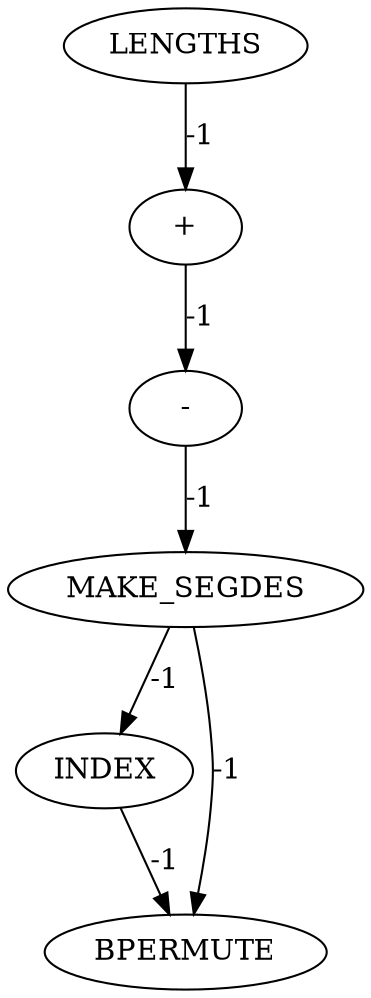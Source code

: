digraph {
	cg_B_INST_15070 [label=INDEX cost=0]
	cg_B_INST_15064 [label="-" cost=0]
	cg_B_INST_15078 [label=BPERMUTE cost=0]
	cg_B_INST_15065 [label=MAKE_SEGDES cost=0]
	cg_B_INST_2976 [label="+" cost=0]
	cg_B_INST_15059 [label=LENGTHS cost=0]
	cg_B_INST_15070 -> cg_B_INST_15078 [label=-1 cost=-1]
	cg_B_INST_15064 -> cg_B_INST_15065 [label=-1 cost=-1]
	cg_B_INST_15065 -> cg_B_INST_15070 [label=-1 cost=-1]
	cg_B_INST_15065 -> cg_B_INST_15078 [label=-1 cost=-1]
	cg_B_INST_2976 -> cg_B_INST_15064 [label=-1 cost=-1]
	cg_B_INST_15059 -> cg_B_INST_2976 [label=-1 cost=-1]
}
